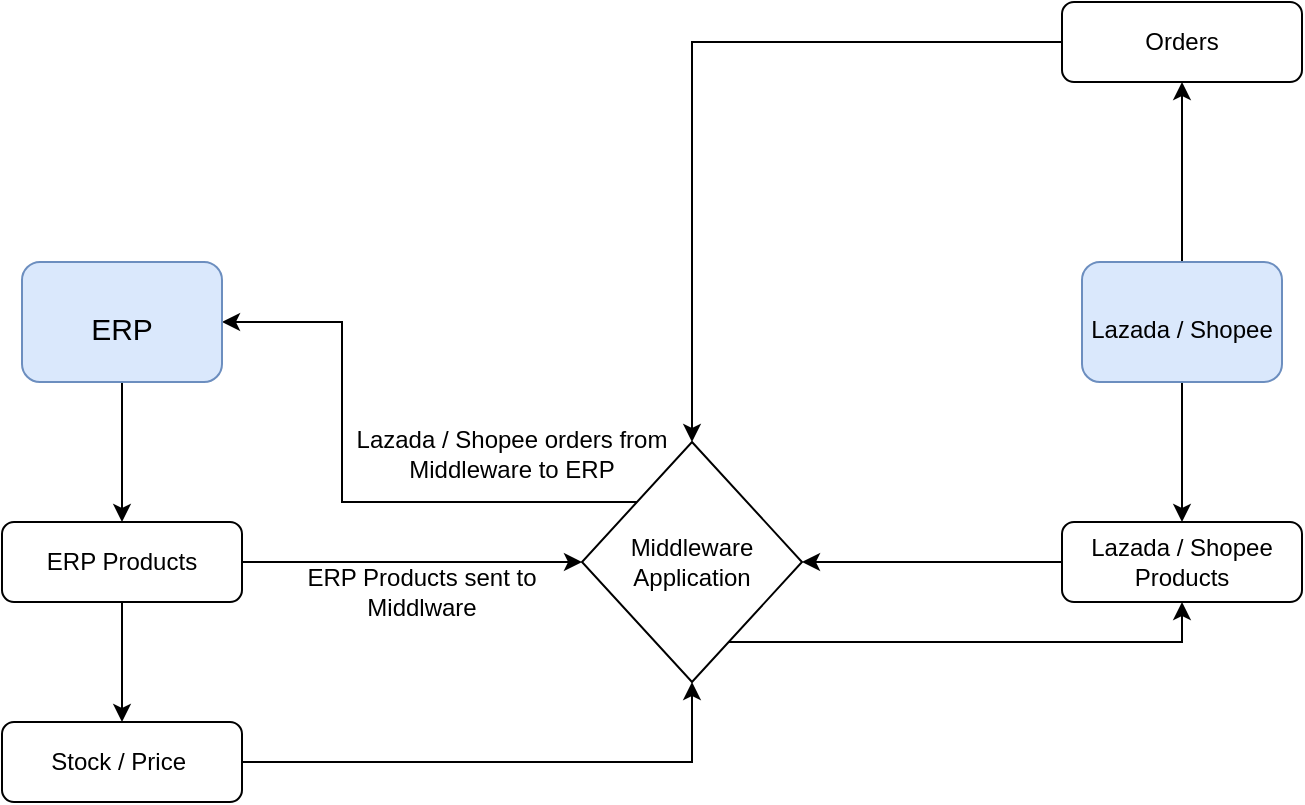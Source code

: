 <mxfile version="21.5.2" type="github">
  <diagram id="C5RBs43oDa-KdzZeNtuy" name="Page-1">
    <mxGraphModel dx="954" dy="617" grid="1" gridSize="10" guides="1" tooltips="1" connect="1" arrows="1" fold="1" page="1" pageScale="1" pageWidth="827" pageHeight="1169" math="0" shadow="0">
      <root>
        <mxCell id="WIyWlLk6GJQsqaUBKTNV-0" />
        <mxCell id="WIyWlLk6GJQsqaUBKTNV-1" parent="WIyWlLk6GJQsqaUBKTNV-0" />
        <mxCell id="pgUp7VeLRqDGHtReZ7An-6" style="edgeStyle=orthogonalEdgeStyle;rounded=0;orthogonalLoop=1;jettySize=auto;html=1;entryX=0;entryY=0.5;entryDx=0;entryDy=0;" edge="1" parent="WIyWlLk6GJQsqaUBKTNV-1" source="pgUp7VeLRqDGHtReZ7An-0" target="pgUp7VeLRqDGHtReZ7An-2">
          <mxGeometry relative="1" as="geometry">
            <Array as="points">
              <mxPoint x="320" y="320" />
            </Array>
          </mxGeometry>
        </mxCell>
        <mxCell id="pgUp7VeLRqDGHtReZ7An-16" style="edgeStyle=orthogonalEdgeStyle;rounded=0;orthogonalLoop=1;jettySize=auto;html=1;entryX=0.5;entryY=0;entryDx=0;entryDy=0;" edge="1" parent="WIyWlLk6GJQsqaUBKTNV-1" source="pgUp7VeLRqDGHtReZ7An-0" target="pgUp7VeLRqDGHtReZ7An-15">
          <mxGeometry relative="1" as="geometry" />
        </mxCell>
        <mxCell id="pgUp7VeLRqDGHtReZ7An-0" value="ERP Products" style="rounded=1;whiteSpace=wrap;html=1;fontSize=12;glass=0;strokeWidth=1;shadow=0;" vertex="1" parent="WIyWlLk6GJQsqaUBKTNV-1">
          <mxGeometry x="110" y="300" width="120" height="40" as="geometry" />
        </mxCell>
        <mxCell id="pgUp7VeLRqDGHtReZ7An-10" style="edgeStyle=orthogonalEdgeStyle;rounded=0;orthogonalLoop=1;jettySize=auto;html=1;entryX=1;entryY=0.5;entryDx=0;entryDy=0;" edge="1" parent="WIyWlLk6GJQsqaUBKTNV-1" source="pgUp7VeLRqDGHtReZ7An-1" target="pgUp7VeLRqDGHtReZ7An-2">
          <mxGeometry relative="1" as="geometry" />
        </mxCell>
        <mxCell id="pgUp7VeLRqDGHtReZ7An-1" value="Lazada / Shopee&lt;br&gt;Products" style="rounded=1;whiteSpace=wrap;html=1;fontSize=12;glass=0;strokeWidth=1;shadow=0;" vertex="1" parent="WIyWlLk6GJQsqaUBKTNV-1">
          <mxGeometry x="640" y="300" width="120" height="40" as="geometry" />
        </mxCell>
        <mxCell id="pgUp7VeLRqDGHtReZ7An-26" style="edgeStyle=orthogonalEdgeStyle;rounded=0;orthogonalLoop=1;jettySize=auto;html=1;exitX=0;exitY=0;exitDx=0;exitDy=0;entryX=1;entryY=0.5;entryDx=0;entryDy=0;" edge="1" parent="WIyWlLk6GJQsqaUBKTNV-1" source="pgUp7VeLRqDGHtReZ7An-2" target="pgUp7VeLRqDGHtReZ7An-11">
          <mxGeometry relative="1" as="geometry">
            <Array as="points">
              <mxPoint x="280" y="290" />
              <mxPoint x="280" y="200" />
            </Array>
          </mxGeometry>
        </mxCell>
        <mxCell id="pgUp7VeLRqDGHtReZ7An-30" style="edgeStyle=orthogonalEdgeStyle;rounded=0;orthogonalLoop=1;jettySize=auto;html=1;exitX=1;exitY=1;exitDx=0;exitDy=0;entryX=0.5;entryY=1;entryDx=0;entryDy=0;" edge="1" parent="WIyWlLk6GJQsqaUBKTNV-1" source="pgUp7VeLRqDGHtReZ7An-2" target="pgUp7VeLRqDGHtReZ7An-1">
          <mxGeometry relative="1" as="geometry">
            <Array as="points">
              <mxPoint x="470" y="350" />
              <mxPoint x="470" y="360" />
              <mxPoint x="700" y="360" />
            </Array>
          </mxGeometry>
        </mxCell>
        <mxCell id="pgUp7VeLRqDGHtReZ7An-2" value="Middleware Application" style="rhombus;whiteSpace=wrap;html=1;" vertex="1" parent="WIyWlLk6GJQsqaUBKTNV-1">
          <mxGeometry x="400" y="260" width="110" height="120" as="geometry" />
        </mxCell>
        <mxCell id="pgUp7VeLRqDGHtReZ7An-13" style="edgeStyle=orthogonalEdgeStyle;rounded=0;orthogonalLoop=1;jettySize=auto;html=1;entryX=0.5;entryY=0;entryDx=0;entryDy=0;" edge="1" parent="WIyWlLk6GJQsqaUBKTNV-1" source="pgUp7VeLRqDGHtReZ7An-11" target="pgUp7VeLRqDGHtReZ7An-0">
          <mxGeometry relative="1" as="geometry" />
        </mxCell>
        <mxCell id="pgUp7VeLRqDGHtReZ7An-11" value="&lt;p style=&quot;line-height: 100%;&quot;&gt;&lt;font style=&quot;font-size: 15px;&quot; color=&quot;#000000&quot;&gt;ERP&lt;/font&gt;&lt;/p&gt;" style="rounded=1;whiteSpace=wrap;html=1;strokeColor=#6c8ebf;fontFamily=Helvetica;fontSize=32;fontColor=default;fillColor=#dae8fc;" vertex="1" parent="WIyWlLk6GJQsqaUBKTNV-1">
          <mxGeometry x="120" y="170" width="100" height="60" as="geometry" />
        </mxCell>
        <mxCell id="pgUp7VeLRqDGHtReZ7An-14" style="edgeStyle=orthogonalEdgeStyle;rounded=0;orthogonalLoop=1;jettySize=auto;html=1;entryX=0.5;entryY=0;entryDx=0;entryDy=0;" edge="1" parent="WIyWlLk6GJQsqaUBKTNV-1" source="pgUp7VeLRqDGHtReZ7An-12" target="pgUp7VeLRqDGHtReZ7An-1">
          <mxGeometry relative="1" as="geometry" />
        </mxCell>
        <mxCell id="pgUp7VeLRqDGHtReZ7An-23" style="edgeStyle=orthogonalEdgeStyle;rounded=0;orthogonalLoop=1;jettySize=auto;html=1;" edge="1" parent="WIyWlLk6GJQsqaUBKTNV-1" source="pgUp7VeLRqDGHtReZ7An-12" target="pgUp7VeLRqDGHtReZ7An-22">
          <mxGeometry relative="1" as="geometry" />
        </mxCell>
        <mxCell id="pgUp7VeLRqDGHtReZ7An-12" value="&lt;p style=&quot;line-height: 100%;&quot;&gt;&lt;font style=&quot;font-size: 12px;&quot; color=&quot;#000000&quot;&gt;Lazada / Shopee&lt;/font&gt;&lt;/p&gt;" style="rounded=1;whiteSpace=wrap;html=1;strokeColor=#6c8ebf;fontFamily=Helvetica;fontSize=32;fontColor=default;fillColor=#dae8fc;" vertex="1" parent="WIyWlLk6GJQsqaUBKTNV-1">
          <mxGeometry x="650" y="170" width="100" height="60" as="geometry" />
        </mxCell>
        <mxCell id="pgUp7VeLRqDGHtReZ7An-17" style="edgeStyle=orthogonalEdgeStyle;rounded=0;orthogonalLoop=1;jettySize=auto;html=1;entryX=0.5;entryY=1;entryDx=0;entryDy=0;" edge="1" parent="WIyWlLk6GJQsqaUBKTNV-1" source="pgUp7VeLRqDGHtReZ7An-15" target="pgUp7VeLRqDGHtReZ7An-2">
          <mxGeometry relative="1" as="geometry" />
        </mxCell>
        <mxCell id="pgUp7VeLRqDGHtReZ7An-15" value="Stock / Price&amp;nbsp;" style="rounded=1;whiteSpace=wrap;html=1;fontSize=12;glass=0;strokeWidth=1;shadow=0;" vertex="1" parent="WIyWlLk6GJQsqaUBKTNV-1">
          <mxGeometry x="110" y="400" width="120" height="40" as="geometry" />
        </mxCell>
        <mxCell id="pgUp7VeLRqDGHtReZ7An-24" style="edgeStyle=orthogonalEdgeStyle;rounded=0;orthogonalLoop=1;jettySize=auto;html=1;entryX=0.5;entryY=0;entryDx=0;entryDy=0;" edge="1" parent="WIyWlLk6GJQsqaUBKTNV-1" source="pgUp7VeLRqDGHtReZ7An-22" target="pgUp7VeLRqDGHtReZ7An-2">
          <mxGeometry relative="1" as="geometry" />
        </mxCell>
        <mxCell id="pgUp7VeLRqDGHtReZ7An-22" value="Orders" style="rounded=1;whiteSpace=wrap;html=1;fontSize=12;glass=0;strokeWidth=1;shadow=0;" vertex="1" parent="WIyWlLk6GJQsqaUBKTNV-1">
          <mxGeometry x="640" y="40" width="120" height="40" as="geometry" />
        </mxCell>
        <mxCell id="pgUp7VeLRqDGHtReZ7An-31" value="Lazada / Shopee orders from Middleware to ERP" style="text;html=1;strokeColor=none;fillColor=none;align=center;verticalAlign=middle;whiteSpace=wrap;rounded=0;" vertex="1" parent="WIyWlLk6GJQsqaUBKTNV-1">
          <mxGeometry x="285" y="251" width="160" height="30" as="geometry" />
        </mxCell>
        <mxCell id="pgUp7VeLRqDGHtReZ7An-32" value="ERP Products sent to Middlware" style="text;html=1;strokeColor=none;fillColor=none;align=center;verticalAlign=middle;whiteSpace=wrap;rounded=0;" vertex="1" parent="WIyWlLk6GJQsqaUBKTNV-1">
          <mxGeometry x="240" y="320" width="160" height="30" as="geometry" />
        </mxCell>
      </root>
    </mxGraphModel>
  </diagram>
</mxfile>
